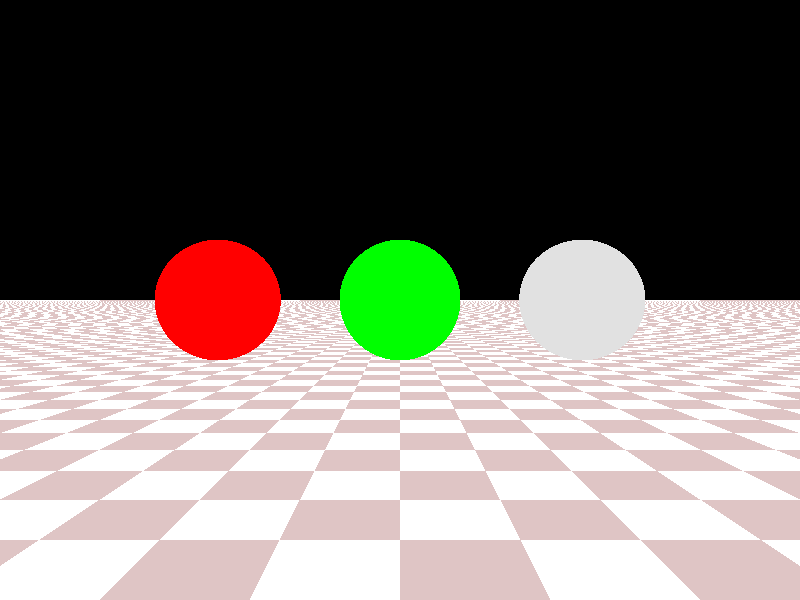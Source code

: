 #include "colors.inc"

plane {
	y, -2
	pigment {checker Pink, White}	
}

sphere {
    <-3,0,0>, 1
    pigment { Red }
    finish {
      ambient 0.1
      diffuse 0.1
      phong 0.5
      phong_size 10
    }
}

sphere {
    <0,0,0>, 1
    pigment { Green }
    finish {
      ambient 0.9
      diffuse 0.9
      phong .9
      phong_size 100
    }
}

sphere {
    <3,0,0>, 1
    pigment { Grey }
    finish {
      ambient 0.5
      diffuse 0.5
      phong .8
      phong_size 60
    }
}


  light_source {
    <10, 10, -10>
    color White
  }

camera {
	location <0, 0, -10>
	look_at <0, 0, 0>	
}